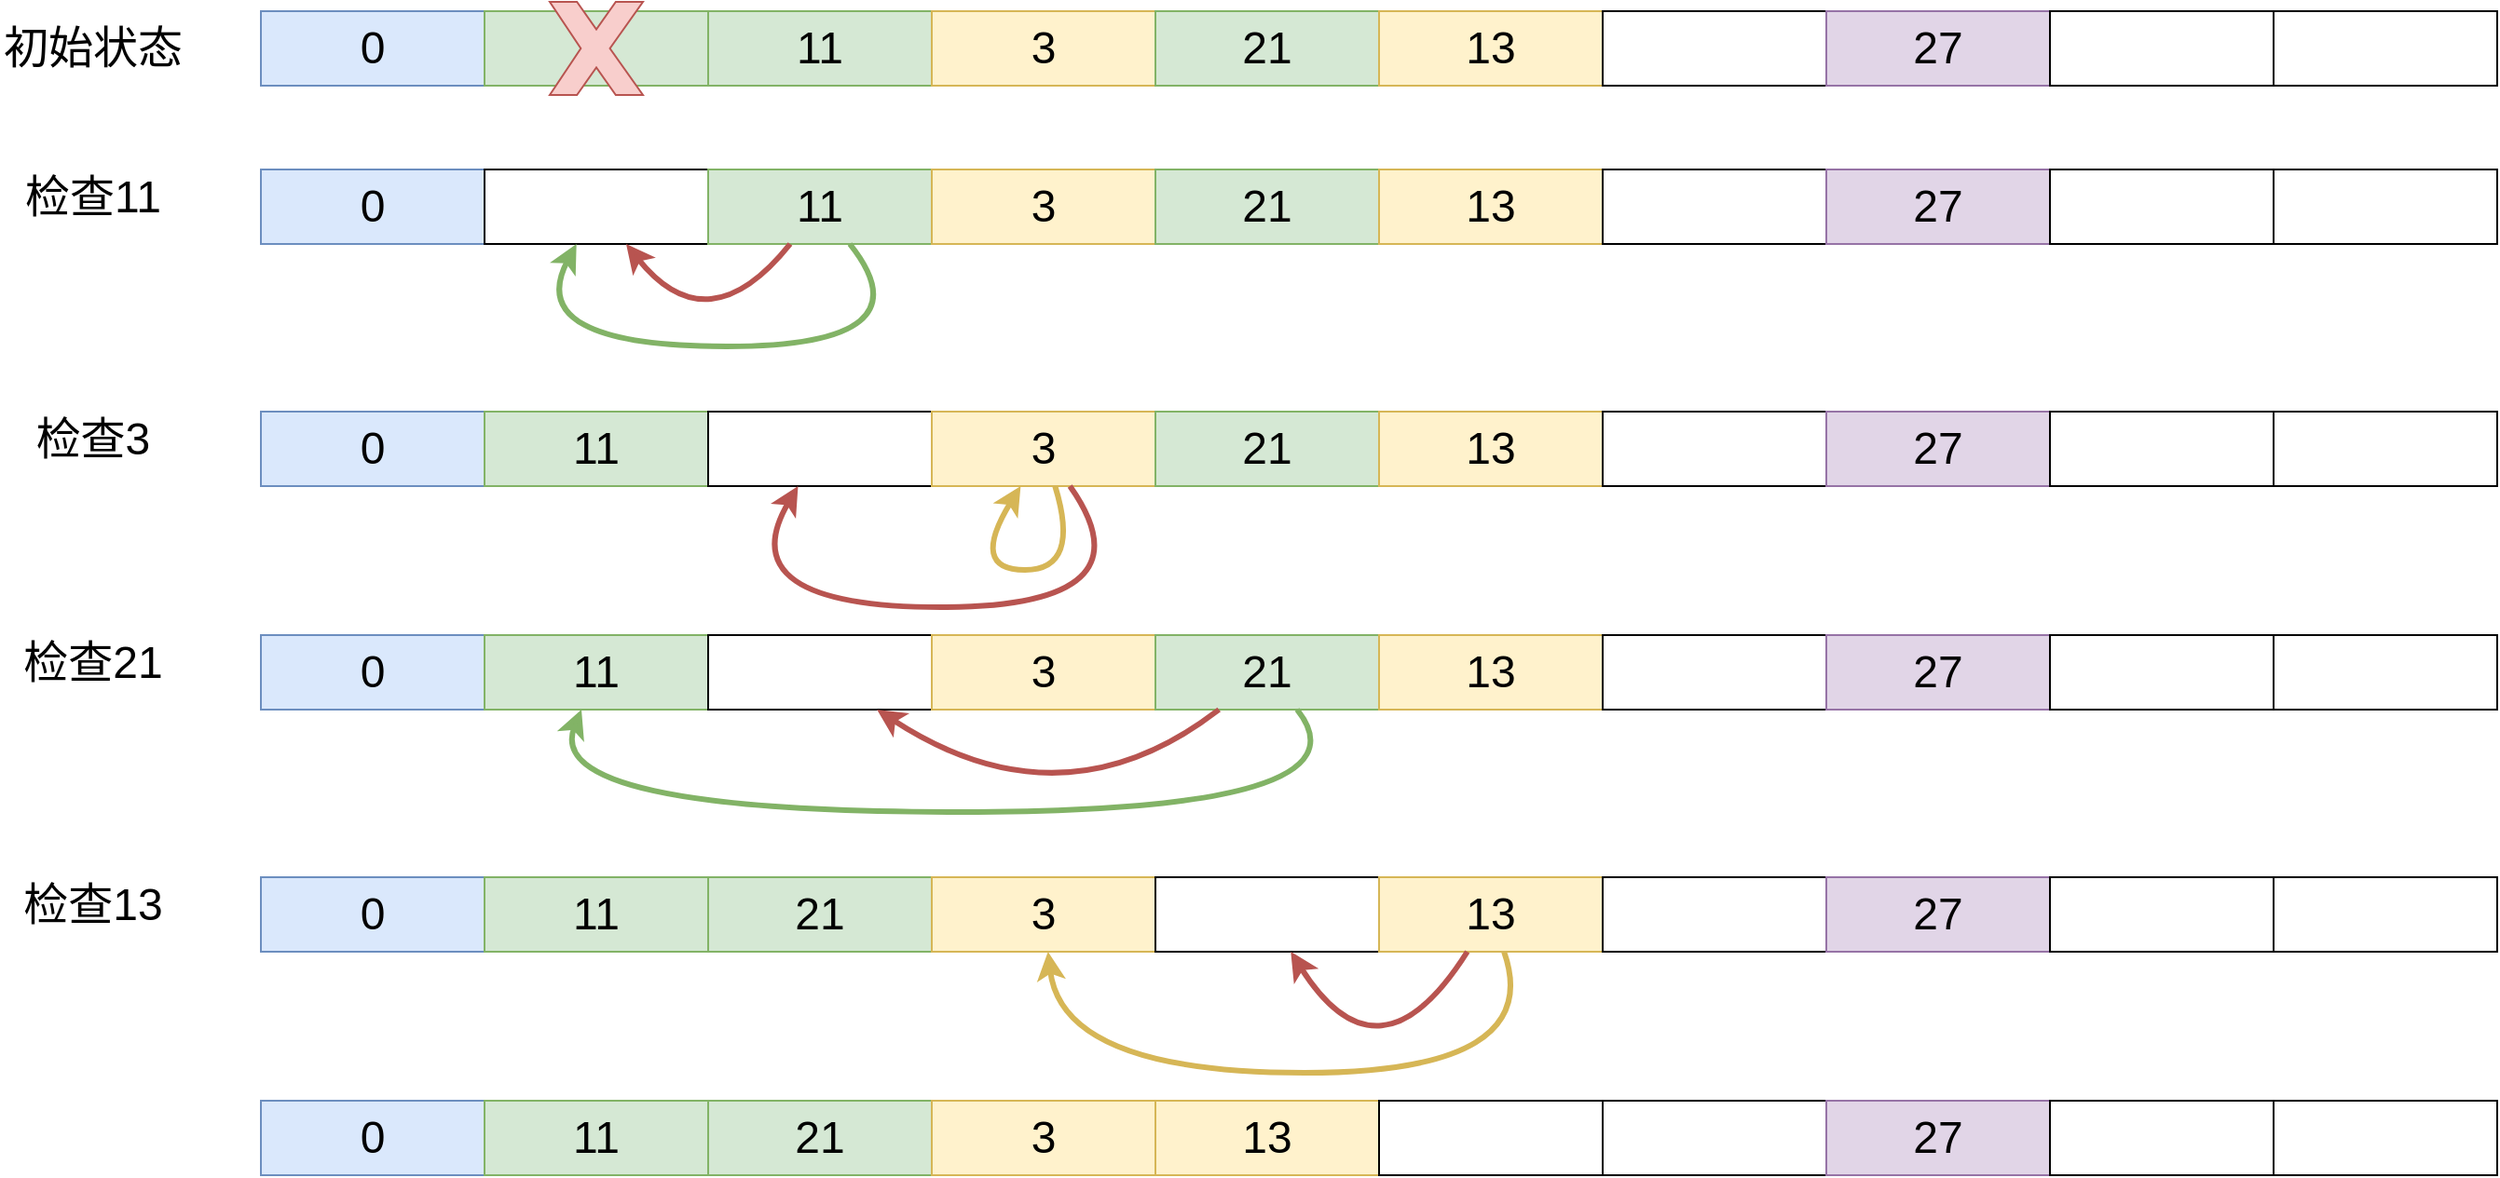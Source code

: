 <mxfile version="22.1.18" type="device">
  <diagram name="第 1 页" id="ufg7FDZAvXpvqAaUlEPp">
    <mxGraphModel dx="1578" dy="1005" grid="1" gridSize="10" guides="1" tooltips="1" connect="1" arrows="1" fold="1" page="1" pageScale="1" pageWidth="1600" pageHeight="1200" math="0" shadow="0">
      <root>
        <mxCell id="0" />
        <mxCell id="1" parent="0" />
        <mxCell id="6ZMetDqiG7twovBFO8Wo-1" value="0" style="rounded=0;whiteSpace=wrap;html=1;fontSize=24;fillColor=#dae8fc;strokeColor=#6c8ebf;" vertex="1" parent="1">
          <mxGeometry x="320" y="160" width="120" height="40" as="geometry" />
        </mxCell>
        <mxCell id="6ZMetDqiG7twovBFO8Wo-2" value="1" style="rounded=0;whiteSpace=wrap;html=1;fontSize=24;fillColor=#d5e8d4;strokeColor=#82b366;" vertex="1" parent="1">
          <mxGeometry x="440" y="160" width="120" height="40" as="geometry" />
        </mxCell>
        <mxCell id="6ZMetDqiG7twovBFO8Wo-3" value="11" style="rounded=0;whiteSpace=wrap;html=1;fontSize=24;fillColor=#d5e8d4;strokeColor=#82b366;" vertex="1" parent="1">
          <mxGeometry x="560" y="160" width="120" height="40" as="geometry" />
        </mxCell>
        <mxCell id="6ZMetDqiG7twovBFO8Wo-4" value="3" style="rounded=0;whiteSpace=wrap;html=1;fontSize=24;fillColor=#fff2cc;strokeColor=#d6b656;" vertex="1" parent="1">
          <mxGeometry x="680" y="160" width="120" height="40" as="geometry" />
        </mxCell>
        <mxCell id="6ZMetDqiG7twovBFO8Wo-5" value="21" style="rounded=0;whiteSpace=wrap;html=1;fontSize=24;fillColor=#d5e8d4;strokeColor=#82b366;" vertex="1" parent="1">
          <mxGeometry x="800" y="160" width="120" height="40" as="geometry" />
        </mxCell>
        <mxCell id="6ZMetDqiG7twovBFO8Wo-11" value="初始状态" style="text;html=1;strokeColor=none;fillColor=none;align=center;verticalAlign=middle;whiteSpace=wrap;rounded=0;fontSize=24;" vertex="1" parent="1">
          <mxGeometry x="180" y="160" width="100" height="40" as="geometry" />
        </mxCell>
        <mxCell id="6ZMetDqiG7twovBFO8Wo-37" value="13" style="rounded=0;whiteSpace=wrap;html=1;fontSize=24;fillColor=#fff2cc;strokeColor=#d6b656;" vertex="1" parent="1">
          <mxGeometry x="920" y="160" width="120" height="40" as="geometry" />
        </mxCell>
        <mxCell id="6ZMetDqiG7twovBFO8Wo-38" value="" style="rounded=0;whiteSpace=wrap;html=1;fontSize=24;" vertex="1" parent="1">
          <mxGeometry x="1040" y="160" width="120" height="40" as="geometry" />
        </mxCell>
        <mxCell id="6ZMetDqiG7twovBFO8Wo-39" value="27" style="rounded=0;whiteSpace=wrap;html=1;fontSize=24;fillColor=#e1d5e7;strokeColor=#9673a6;" vertex="1" parent="1">
          <mxGeometry x="1160" y="160" width="120" height="40" as="geometry" />
        </mxCell>
        <mxCell id="6ZMetDqiG7twovBFO8Wo-40" value="" style="rounded=0;whiteSpace=wrap;html=1;fontSize=24;" vertex="1" parent="1">
          <mxGeometry x="1280" y="160" width="120" height="40" as="geometry" />
        </mxCell>
        <mxCell id="6ZMetDqiG7twovBFO8Wo-41" value="" style="rounded=0;whiteSpace=wrap;html=1;fontSize=24;" vertex="1" parent="1">
          <mxGeometry x="1400" y="160" width="120" height="40" as="geometry" />
        </mxCell>
        <mxCell id="6ZMetDqiG7twovBFO8Wo-42" value="" style="verticalLabelPosition=bottom;verticalAlign=top;html=1;shape=mxgraph.basic.x;fillColor=#f8cecc;strokeColor=#b85450;" vertex="1" parent="1">
          <mxGeometry x="475" y="155" width="50" height="50" as="geometry" />
        </mxCell>
        <mxCell id="6ZMetDqiG7twovBFO8Wo-43" value="0" style="rounded=0;whiteSpace=wrap;html=1;fontSize=24;fillColor=#dae8fc;strokeColor=#6c8ebf;" vertex="1" parent="1">
          <mxGeometry x="320" y="245" width="120" height="40" as="geometry" />
        </mxCell>
        <mxCell id="6ZMetDqiG7twovBFO8Wo-44" value="" style="rounded=0;whiteSpace=wrap;html=1;fontSize=24;" vertex="1" parent="1">
          <mxGeometry x="440" y="245" width="120" height="40" as="geometry" />
        </mxCell>
        <mxCell id="6ZMetDqiG7twovBFO8Wo-45" value="11" style="rounded=0;whiteSpace=wrap;html=1;fontSize=24;fillColor=#d5e8d4;strokeColor=#82b366;" vertex="1" parent="1">
          <mxGeometry x="560" y="245" width="120" height="40" as="geometry" />
        </mxCell>
        <mxCell id="6ZMetDqiG7twovBFO8Wo-46" value="3" style="rounded=0;whiteSpace=wrap;html=1;fontSize=24;fillColor=#fff2cc;strokeColor=#d6b656;" vertex="1" parent="1">
          <mxGeometry x="680" y="245" width="120" height="40" as="geometry" />
        </mxCell>
        <mxCell id="6ZMetDqiG7twovBFO8Wo-47" value="21" style="rounded=0;whiteSpace=wrap;html=1;fontSize=24;fillColor=#d5e8d4;strokeColor=#82b366;" vertex="1" parent="1">
          <mxGeometry x="800" y="245" width="120" height="40" as="geometry" />
        </mxCell>
        <mxCell id="6ZMetDqiG7twovBFO8Wo-49" value="13" style="rounded=0;whiteSpace=wrap;html=1;fontSize=24;fillColor=#fff2cc;strokeColor=#d6b656;" vertex="1" parent="1">
          <mxGeometry x="920" y="245" width="120" height="40" as="geometry" />
        </mxCell>
        <mxCell id="6ZMetDqiG7twovBFO8Wo-50" value="" style="rounded=0;whiteSpace=wrap;html=1;fontSize=24;" vertex="1" parent="1">
          <mxGeometry x="1040" y="245" width="120" height="40" as="geometry" />
        </mxCell>
        <mxCell id="6ZMetDqiG7twovBFO8Wo-51" value="27" style="rounded=0;whiteSpace=wrap;html=1;fontSize=24;fillColor=#e1d5e7;strokeColor=#9673a6;" vertex="1" parent="1">
          <mxGeometry x="1160" y="245" width="120" height="40" as="geometry" />
        </mxCell>
        <mxCell id="6ZMetDqiG7twovBFO8Wo-52" value="" style="rounded=0;whiteSpace=wrap;html=1;fontSize=24;" vertex="1" parent="1">
          <mxGeometry x="1280" y="245" width="120" height="40" as="geometry" />
        </mxCell>
        <mxCell id="6ZMetDqiG7twovBFO8Wo-53" value="" style="rounded=0;whiteSpace=wrap;html=1;fontSize=24;" vertex="1" parent="1">
          <mxGeometry x="1400" y="245" width="120" height="40" as="geometry" />
        </mxCell>
        <mxCell id="6ZMetDqiG7twovBFO8Wo-55" value="" style="curved=1;endArrow=classic;html=1;rounded=0;strokeWidth=3;fillColor=#d5e8d4;strokeColor=#82b366;" edge="1" parent="1" source="6ZMetDqiG7twovBFO8Wo-45" target="6ZMetDqiG7twovBFO8Wo-44">
          <mxGeometry width="50" height="50" relative="1" as="geometry">
            <mxPoint x="570" y="320" as="sourcePoint" />
            <mxPoint x="520" y="370" as="targetPoint" />
            <Array as="points">
              <mxPoint x="680" y="340" />
              <mxPoint x="460" y="340" />
            </Array>
          </mxGeometry>
        </mxCell>
        <mxCell id="6ZMetDqiG7twovBFO8Wo-68" value="" style="curved=1;endArrow=classic;html=1;rounded=0;strokeWidth=3;fillColor=#f8cecc;strokeColor=#b85450;" edge="1" parent="1" source="6ZMetDqiG7twovBFO8Wo-45" target="6ZMetDqiG7twovBFO8Wo-44">
          <mxGeometry width="50" height="50" relative="1" as="geometry">
            <mxPoint x="614" y="320" as="sourcePoint" />
            <mxPoint x="520" y="320" as="targetPoint" />
            <Array as="points">
              <mxPoint x="560" y="340" />
            </Array>
          </mxGeometry>
        </mxCell>
        <mxCell id="6ZMetDqiG7twovBFO8Wo-69" value="检查11" style="text;html=1;strokeColor=none;fillColor=none;align=center;verticalAlign=middle;whiteSpace=wrap;rounded=0;fontSize=24;" vertex="1" parent="1">
          <mxGeometry x="180" y="240" width="100" height="40" as="geometry" />
        </mxCell>
        <mxCell id="6ZMetDqiG7twovBFO8Wo-70" value="0" style="rounded=0;whiteSpace=wrap;html=1;fontSize=24;fillColor=#dae8fc;strokeColor=#6c8ebf;" vertex="1" parent="1">
          <mxGeometry x="320" y="375" width="120" height="40" as="geometry" />
        </mxCell>
        <mxCell id="6ZMetDqiG7twovBFO8Wo-71" value="11" style="rounded=0;whiteSpace=wrap;html=1;fontSize=24;fillColor=#d5e8d4;strokeColor=#82b366;" vertex="1" parent="1">
          <mxGeometry x="440" y="375" width="120" height="40" as="geometry" />
        </mxCell>
        <mxCell id="6ZMetDqiG7twovBFO8Wo-72" value="" style="rounded=0;whiteSpace=wrap;html=1;fontSize=24;" vertex="1" parent="1">
          <mxGeometry x="560" y="375" width="120" height="40" as="geometry" />
        </mxCell>
        <mxCell id="6ZMetDqiG7twovBFO8Wo-73" value="3" style="rounded=0;whiteSpace=wrap;html=1;fontSize=24;fillColor=#fff2cc;strokeColor=#d6b656;" vertex="1" parent="1">
          <mxGeometry x="680" y="375" width="120" height="40" as="geometry" />
        </mxCell>
        <mxCell id="6ZMetDqiG7twovBFO8Wo-74" value="21" style="rounded=0;whiteSpace=wrap;html=1;fontSize=24;fillColor=#d5e8d4;strokeColor=#82b366;" vertex="1" parent="1">
          <mxGeometry x="800" y="375" width="120" height="40" as="geometry" />
        </mxCell>
        <mxCell id="6ZMetDqiG7twovBFO8Wo-75" value="13" style="rounded=0;whiteSpace=wrap;html=1;fontSize=24;fillColor=#fff2cc;strokeColor=#d6b656;" vertex="1" parent="1">
          <mxGeometry x="920" y="375" width="120" height="40" as="geometry" />
        </mxCell>
        <mxCell id="6ZMetDqiG7twovBFO8Wo-76" value="" style="rounded=0;whiteSpace=wrap;html=1;fontSize=24;" vertex="1" parent="1">
          <mxGeometry x="1040" y="375" width="120" height="40" as="geometry" />
        </mxCell>
        <mxCell id="6ZMetDqiG7twovBFO8Wo-77" value="27" style="rounded=0;whiteSpace=wrap;html=1;fontSize=24;fillColor=#e1d5e7;strokeColor=#9673a6;" vertex="1" parent="1">
          <mxGeometry x="1160" y="375" width="120" height="40" as="geometry" />
        </mxCell>
        <mxCell id="6ZMetDqiG7twovBFO8Wo-78" value="" style="rounded=0;whiteSpace=wrap;html=1;fontSize=24;" vertex="1" parent="1">
          <mxGeometry x="1280" y="375" width="120" height="40" as="geometry" />
        </mxCell>
        <mxCell id="6ZMetDqiG7twovBFO8Wo-79" value="" style="rounded=0;whiteSpace=wrap;html=1;fontSize=24;" vertex="1" parent="1">
          <mxGeometry x="1400" y="375" width="120" height="40" as="geometry" />
        </mxCell>
        <mxCell id="6ZMetDqiG7twovBFO8Wo-81" value="" style="curved=1;endArrow=classic;html=1;rounded=0;strokeWidth=3;fillColor=#f8cecc;strokeColor=#b85450;" edge="1" parent="1" source="6ZMetDqiG7twovBFO8Wo-73" target="6ZMetDqiG7twovBFO8Wo-72">
          <mxGeometry width="50" height="50" relative="1" as="geometry">
            <mxPoint x="614" y="450" as="sourcePoint" />
            <mxPoint x="520" y="450" as="targetPoint" />
            <Array as="points">
              <mxPoint x="800" y="480" />
              <mxPoint x="570" y="480" />
            </Array>
          </mxGeometry>
        </mxCell>
        <mxCell id="6ZMetDqiG7twovBFO8Wo-82" value="检查3" style="text;html=1;strokeColor=none;fillColor=none;align=center;verticalAlign=middle;whiteSpace=wrap;rounded=0;fontSize=24;" vertex="1" parent="1">
          <mxGeometry x="180" y="370" width="100" height="40" as="geometry" />
        </mxCell>
        <mxCell id="6ZMetDqiG7twovBFO8Wo-83" value="" style="curved=1;endArrow=classic;html=1;rounded=0;strokeWidth=3;fillColor=#fff2cc;strokeColor=#d6b656;" edge="1" parent="1" source="6ZMetDqiG7twovBFO8Wo-73" target="6ZMetDqiG7twovBFO8Wo-73">
          <mxGeometry width="50" height="50" relative="1" as="geometry">
            <mxPoint x="754" y="430" as="sourcePoint" />
            <mxPoint x="660" y="430" as="targetPoint" />
            <Array as="points">
              <mxPoint x="760" y="460" />
              <mxPoint x="700" y="460" />
            </Array>
          </mxGeometry>
        </mxCell>
        <mxCell id="6ZMetDqiG7twovBFO8Wo-84" value="0" style="rounded=0;whiteSpace=wrap;html=1;fontSize=24;fillColor=#dae8fc;strokeColor=#6c8ebf;" vertex="1" parent="1">
          <mxGeometry x="320" y="495" width="120" height="40" as="geometry" />
        </mxCell>
        <mxCell id="6ZMetDqiG7twovBFO8Wo-85" value="11" style="rounded=0;whiteSpace=wrap;html=1;fontSize=24;fillColor=#d5e8d4;strokeColor=#82b366;" vertex="1" parent="1">
          <mxGeometry x="440" y="495" width="120" height="40" as="geometry" />
        </mxCell>
        <mxCell id="6ZMetDqiG7twovBFO8Wo-86" value="" style="rounded=0;whiteSpace=wrap;html=1;fontSize=24;" vertex="1" parent="1">
          <mxGeometry x="560" y="495" width="120" height="40" as="geometry" />
        </mxCell>
        <mxCell id="6ZMetDqiG7twovBFO8Wo-87" value="3" style="rounded=0;whiteSpace=wrap;html=1;fontSize=24;fillColor=#fff2cc;strokeColor=#d6b656;" vertex="1" parent="1">
          <mxGeometry x="680" y="495" width="120" height="40" as="geometry" />
        </mxCell>
        <mxCell id="6ZMetDqiG7twovBFO8Wo-88" value="21" style="rounded=0;whiteSpace=wrap;html=1;fontSize=24;fillColor=#d5e8d4;strokeColor=#82b366;" vertex="1" parent="1">
          <mxGeometry x="800" y="495" width="120" height="40" as="geometry" />
        </mxCell>
        <mxCell id="6ZMetDqiG7twovBFO8Wo-89" value="13" style="rounded=0;whiteSpace=wrap;html=1;fontSize=24;fillColor=#fff2cc;strokeColor=#d6b656;" vertex="1" parent="1">
          <mxGeometry x="920" y="495" width="120" height="40" as="geometry" />
        </mxCell>
        <mxCell id="6ZMetDqiG7twovBFO8Wo-90" value="" style="rounded=0;whiteSpace=wrap;html=1;fontSize=24;" vertex="1" parent="1">
          <mxGeometry x="1040" y="495" width="120" height="40" as="geometry" />
        </mxCell>
        <mxCell id="6ZMetDqiG7twovBFO8Wo-91" value="27" style="rounded=0;whiteSpace=wrap;html=1;fontSize=24;fillColor=#e1d5e7;strokeColor=#9673a6;" vertex="1" parent="1">
          <mxGeometry x="1160" y="495" width="120" height="40" as="geometry" />
        </mxCell>
        <mxCell id="6ZMetDqiG7twovBFO8Wo-92" value="" style="rounded=0;whiteSpace=wrap;html=1;fontSize=24;" vertex="1" parent="1">
          <mxGeometry x="1280" y="495" width="120" height="40" as="geometry" />
        </mxCell>
        <mxCell id="6ZMetDqiG7twovBFO8Wo-93" value="" style="rounded=0;whiteSpace=wrap;html=1;fontSize=24;" vertex="1" parent="1">
          <mxGeometry x="1400" y="495" width="120" height="40" as="geometry" />
        </mxCell>
        <mxCell id="6ZMetDqiG7twovBFO8Wo-94" value="" style="curved=1;endArrow=classic;html=1;rounded=0;strokeWidth=3;fillColor=#f8cecc;strokeColor=#b85450;" edge="1" parent="1" source="6ZMetDqiG7twovBFO8Wo-88" target="6ZMetDqiG7twovBFO8Wo-86">
          <mxGeometry width="50" height="50" relative="1" as="geometry">
            <mxPoint x="614" y="570" as="sourcePoint" />
            <mxPoint x="520" y="570" as="targetPoint" />
            <Array as="points">
              <mxPoint x="750" y="600" />
            </Array>
          </mxGeometry>
        </mxCell>
        <mxCell id="6ZMetDqiG7twovBFO8Wo-95" value="检查21" style="text;html=1;strokeColor=none;fillColor=none;align=center;verticalAlign=middle;whiteSpace=wrap;rounded=0;fontSize=24;" vertex="1" parent="1">
          <mxGeometry x="180" y="490" width="100" height="40" as="geometry" />
        </mxCell>
        <mxCell id="6ZMetDqiG7twovBFO8Wo-96" value="" style="curved=1;endArrow=classic;html=1;rounded=0;strokeWidth=3;fillColor=#d5e8d4;strokeColor=#82b366;" edge="1" parent="1" source="6ZMetDqiG7twovBFO8Wo-88" target="6ZMetDqiG7twovBFO8Wo-85">
          <mxGeometry width="50" height="50" relative="1" as="geometry">
            <mxPoint x="754" y="550" as="sourcePoint" />
            <mxPoint x="660" y="550" as="targetPoint" />
            <Array as="points">
              <mxPoint x="920" y="590" />
              <mxPoint x="470" y="590" />
            </Array>
          </mxGeometry>
        </mxCell>
        <mxCell id="6ZMetDqiG7twovBFO8Wo-97" value="0" style="rounded=0;whiteSpace=wrap;html=1;fontSize=24;fillColor=#dae8fc;strokeColor=#6c8ebf;" vertex="1" parent="1">
          <mxGeometry x="320" y="625" width="120" height="40" as="geometry" />
        </mxCell>
        <mxCell id="6ZMetDqiG7twovBFO8Wo-98" value="11" style="rounded=0;whiteSpace=wrap;html=1;fontSize=24;fillColor=#d5e8d4;strokeColor=#82b366;" vertex="1" parent="1">
          <mxGeometry x="440" y="625" width="120" height="40" as="geometry" />
        </mxCell>
        <mxCell id="6ZMetDqiG7twovBFO8Wo-99" value="21" style="rounded=0;whiteSpace=wrap;html=1;fontSize=24;fillColor=#d5e8d4;strokeColor=#82b366;" vertex="1" parent="1">
          <mxGeometry x="560" y="625" width="120" height="40" as="geometry" />
        </mxCell>
        <mxCell id="6ZMetDqiG7twovBFO8Wo-100" value="3" style="rounded=0;whiteSpace=wrap;html=1;fontSize=24;fillColor=#fff2cc;strokeColor=#d6b656;" vertex="1" parent="1">
          <mxGeometry x="680" y="625" width="120" height="40" as="geometry" />
        </mxCell>
        <mxCell id="6ZMetDqiG7twovBFO8Wo-101" value="" style="rounded=0;whiteSpace=wrap;html=1;fontSize=24;" vertex="1" parent="1">
          <mxGeometry x="800" y="625" width="120" height="40" as="geometry" />
        </mxCell>
        <mxCell id="6ZMetDqiG7twovBFO8Wo-102" value="13" style="rounded=0;whiteSpace=wrap;html=1;fontSize=24;fillColor=#fff2cc;strokeColor=#d6b656;" vertex="1" parent="1">
          <mxGeometry x="920" y="625" width="120" height="40" as="geometry" />
        </mxCell>
        <mxCell id="6ZMetDqiG7twovBFO8Wo-103" value="" style="rounded=0;whiteSpace=wrap;html=1;fontSize=24;" vertex="1" parent="1">
          <mxGeometry x="1040" y="625" width="120" height="40" as="geometry" />
        </mxCell>
        <mxCell id="6ZMetDqiG7twovBFO8Wo-104" value="27" style="rounded=0;whiteSpace=wrap;html=1;fontSize=24;fillColor=#e1d5e7;strokeColor=#9673a6;" vertex="1" parent="1">
          <mxGeometry x="1160" y="625" width="120" height="40" as="geometry" />
        </mxCell>
        <mxCell id="6ZMetDqiG7twovBFO8Wo-105" value="" style="rounded=0;whiteSpace=wrap;html=1;fontSize=24;" vertex="1" parent="1">
          <mxGeometry x="1280" y="625" width="120" height="40" as="geometry" />
        </mxCell>
        <mxCell id="6ZMetDqiG7twovBFO8Wo-106" value="" style="rounded=0;whiteSpace=wrap;html=1;fontSize=24;" vertex="1" parent="1">
          <mxGeometry x="1400" y="625" width="120" height="40" as="geometry" />
        </mxCell>
        <mxCell id="6ZMetDqiG7twovBFO8Wo-107" value="" style="curved=1;endArrow=classic;html=1;rounded=0;strokeWidth=3;fillColor=#f8cecc;strokeColor=#b85450;" edge="1" parent="1" source="6ZMetDqiG7twovBFO8Wo-102" target="6ZMetDqiG7twovBFO8Wo-101">
          <mxGeometry width="50" height="50" relative="1" as="geometry">
            <mxPoint x="614" y="700" as="sourcePoint" />
            <mxPoint x="520" y="700" as="targetPoint" />
            <Array as="points">
              <mxPoint x="920" y="740" />
            </Array>
          </mxGeometry>
        </mxCell>
        <mxCell id="6ZMetDqiG7twovBFO8Wo-108" value="检查13" style="text;html=1;strokeColor=none;fillColor=none;align=center;verticalAlign=middle;whiteSpace=wrap;rounded=0;fontSize=24;" vertex="1" parent="1">
          <mxGeometry x="180" y="620" width="100" height="40" as="geometry" />
        </mxCell>
        <mxCell id="6ZMetDqiG7twovBFO8Wo-109" value="" style="curved=1;endArrow=classic;html=1;rounded=0;strokeWidth=3;fillColor=#fff2cc;strokeColor=#d6b656;" edge="1" parent="1" source="6ZMetDqiG7twovBFO8Wo-102" target="6ZMetDqiG7twovBFO8Wo-100">
          <mxGeometry width="50" height="50" relative="1" as="geometry">
            <mxPoint x="754" y="680" as="sourcePoint" />
            <mxPoint x="940" y="800" as="targetPoint" />
            <Array as="points">
              <mxPoint x="1010" y="730" />
              <mxPoint x="750" y="730" />
            </Array>
          </mxGeometry>
        </mxCell>
        <mxCell id="6ZMetDqiG7twovBFO8Wo-110" value="0" style="rounded=0;whiteSpace=wrap;html=1;fontSize=24;fillColor=#dae8fc;strokeColor=#6c8ebf;" vertex="1" parent="1">
          <mxGeometry x="320" y="745" width="120" height="40" as="geometry" />
        </mxCell>
        <mxCell id="6ZMetDqiG7twovBFO8Wo-111" value="11" style="rounded=0;whiteSpace=wrap;html=1;fontSize=24;fillColor=#d5e8d4;strokeColor=#82b366;" vertex="1" parent="1">
          <mxGeometry x="440" y="745" width="120" height="40" as="geometry" />
        </mxCell>
        <mxCell id="6ZMetDqiG7twovBFO8Wo-112" value="21" style="rounded=0;whiteSpace=wrap;html=1;fontSize=24;fillColor=#d5e8d4;strokeColor=#82b366;" vertex="1" parent="1">
          <mxGeometry x="560" y="745" width="120" height="40" as="geometry" />
        </mxCell>
        <mxCell id="6ZMetDqiG7twovBFO8Wo-113" value="3" style="rounded=0;whiteSpace=wrap;html=1;fontSize=24;fillColor=#fff2cc;strokeColor=#d6b656;" vertex="1" parent="1">
          <mxGeometry x="680" y="745" width="120" height="40" as="geometry" />
        </mxCell>
        <mxCell id="6ZMetDqiG7twovBFO8Wo-114" value="13" style="rounded=0;whiteSpace=wrap;html=1;fontSize=24;fillColor=#fff2cc;strokeColor=#d6b656;" vertex="1" parent="1">
          <mxGeometry x="800" y="745" width="120" height="40" as="geometry" />
        </mxCell>
        <mxCell id="6ZMetDqiG7twovBFO8Wo-115" value="" style="rounded=0;whiteSpace=wrap;html=1;fontSize=24;" vertex="1" parent="1">
          <mxGeometry x="920" y="745" width="120" height="40" as="geometry" />
        </mxCell>
        <mxCell id="6ZMetDqiG7twovBFO8Wo-116" value="" style="rounded=0;whiteSpace=wrap;html=1;fontSize=24;" vertex="1" parent="1">
          <mxGeometry x="1040" y="745" width="120" height="40" as="geometry" />
        </mxCell>
        <mxCell id="6ZMetDqiG7twovBFO8Wo-117" value="27" style="rounded=0;whiteSpace=wrap;html=1;fontSize=24;fillColor=#e1d5e7;strokeColor=#9673a6;" vertex="1" parent="1">
          <mxGeometry x="1160" y="745" width="120" height="40" as="geometry" />
        </mxCell>
        <mxCell id="6ZMetDqiG7twovBFO8Wo-118" value="" style="rounded=0;whiteSpace=wrap;html=1;fontSize=24;" vertex="1" parent="1">
          <mxGeometry x="1280" y="745" width="120" height="40" as="geometry" />
        </mxCell>
        <mxCell id="6ZMetDqiG7twovBFO8Wo-119" value="" style="rounded=0;whiteSpace=wrap;html=1;fontSize=24;" vertex="1" parent="1">
          <mxGeometry x="1400" y="745" width="120" height="40" as="geometry" />
        </mxCell>
      </root>
    </mxGraphModel>
  </diagram>
</mxfile>
